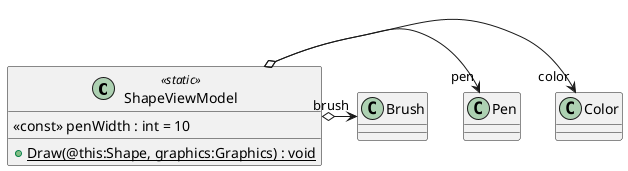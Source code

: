 @startuml
class ShapeViewModel <<static>> {
    <<const>> penWidth : int = 10
    + {static} Draw(@this:Shape, graphics:Graphics) : void
}
ShapeViewModel o-> "color" Color
ShapeViewModel o-> "pen" Pen
ShapeViewModel o-> "brush" Brush
@enduml
